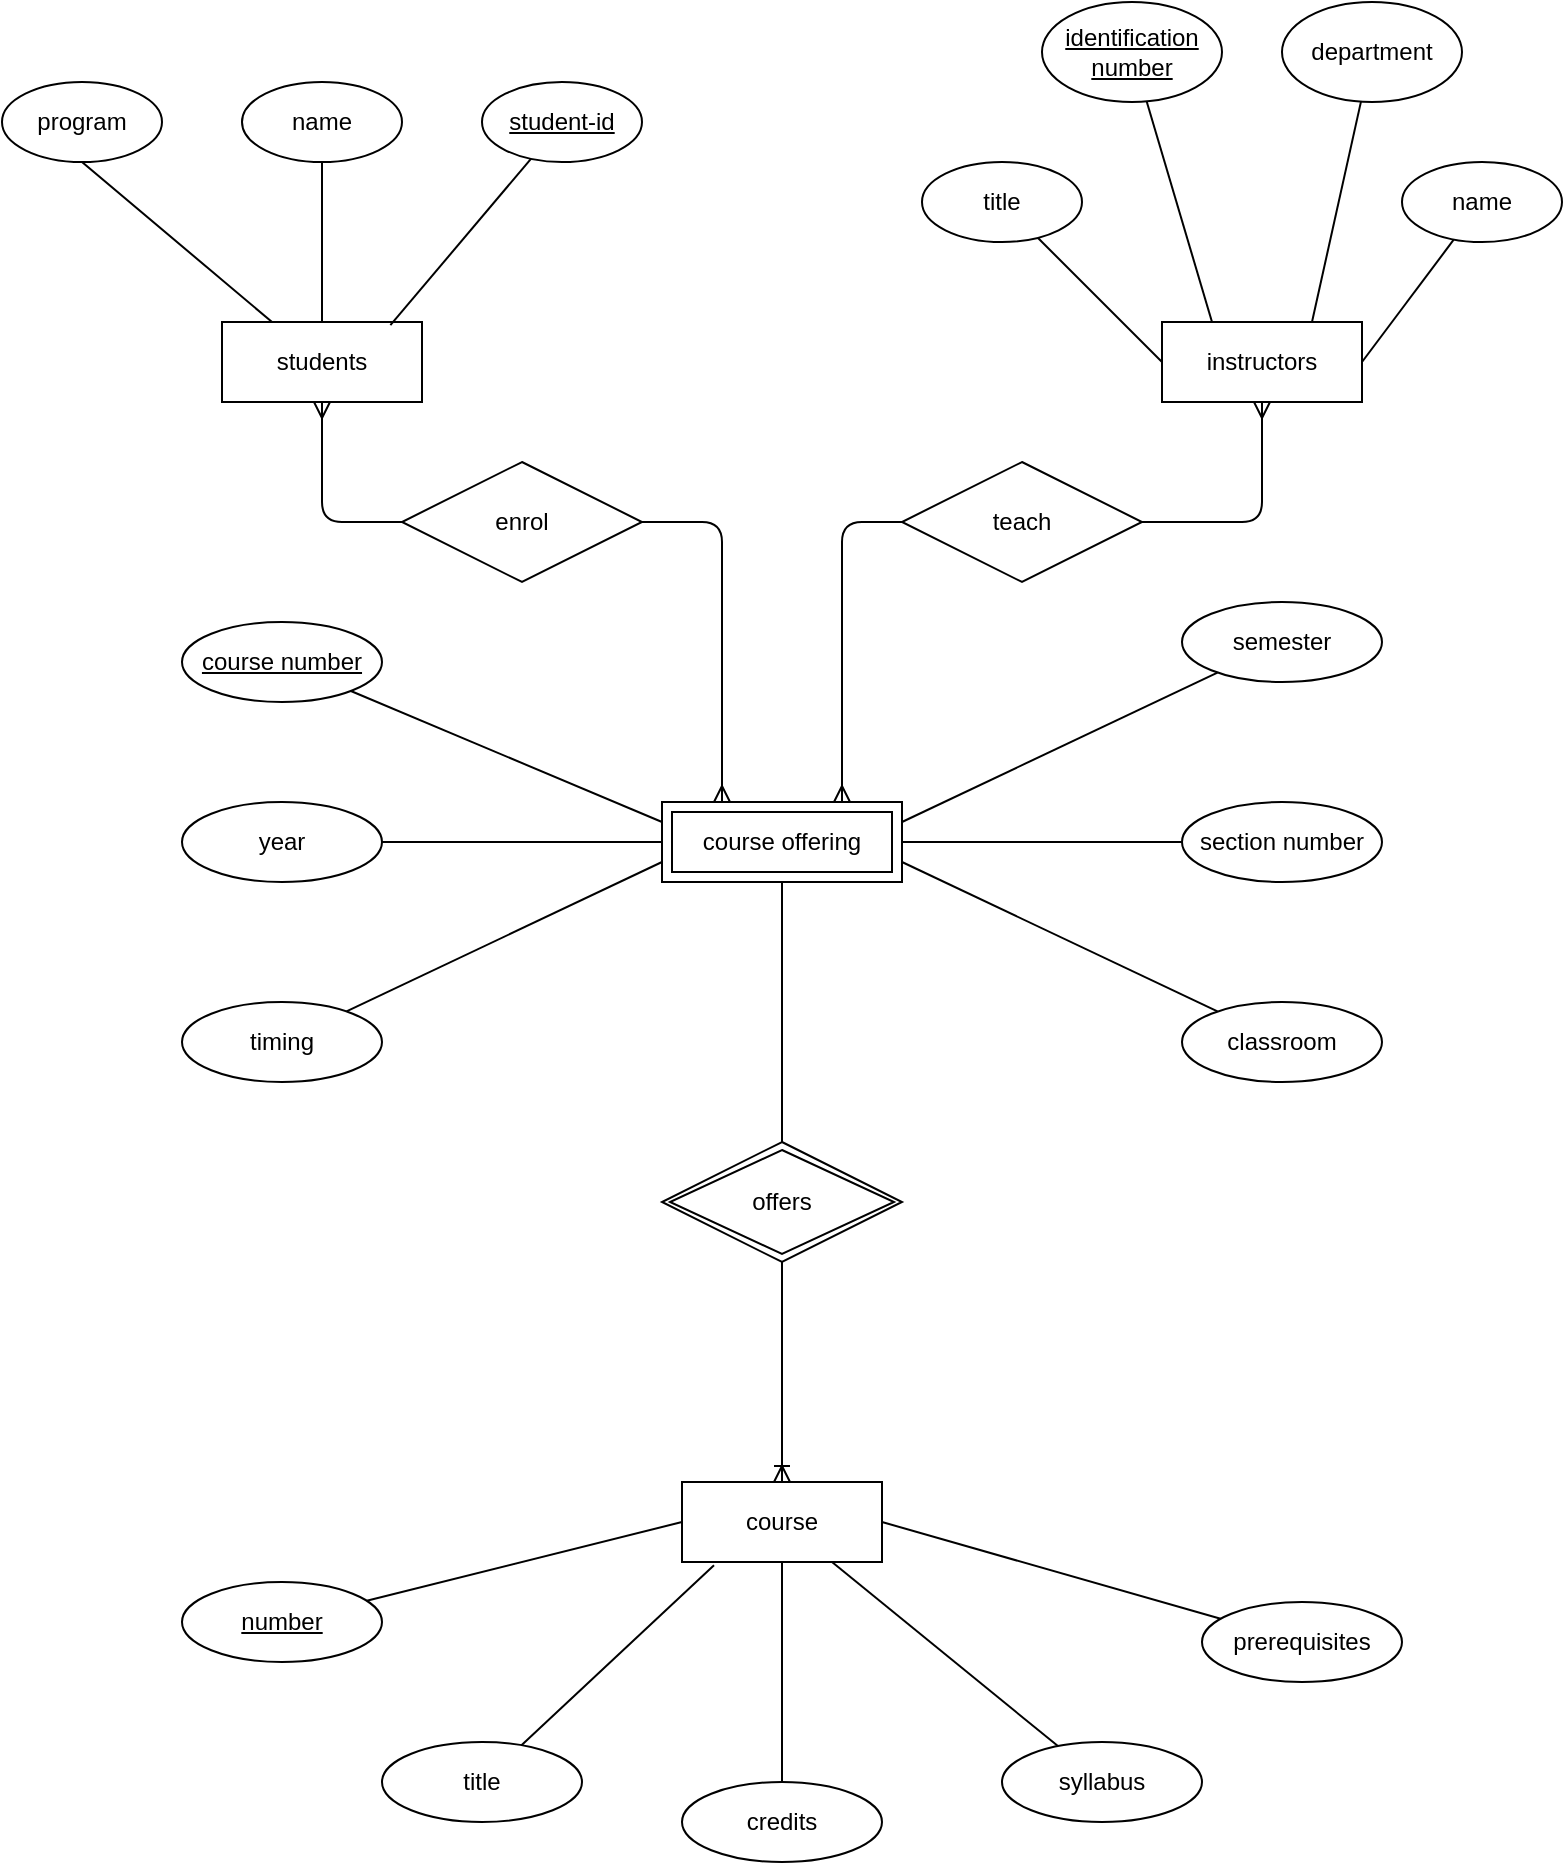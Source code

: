 <mxfile version="15.2.7" type="github">
  <diagram id="fSKn1g5LouyGD71tFnAy" name="Page-1">
    <mxGraphModel dx="1124" dy="590" grid="1" gridSize="10" guides="1" tooltips="1" connect="1" arrows="1" fold="1" page="1" pageScale="1" pageWidth="850" pageHeight="1100" math="0" shadow="0">
      <root>
        <mxCell id="0" />
        <mxCell id="1" parent="0" />
        <mxCell id="fj2gJjWuCTpzD3OsANuk-1" value="students" style="whiteSpace=wrap;html=1;align=center;" vertex="1" parent="1">
          <mxGeometry x="120" y="200" width="100" height="40" as="geometry" />
        </mxCell>
        <mxCell id="fj2gJjWuCTpzD3OsANuk-2" value="instructors" style="whiteSpace=wrap;html=1;align=center;" vertex="1" parent="1">
          <mxGeometry x="590" y="200" width="100" height="40" as="geometry" />
        </mxCell>
        <mxCell id="fj2gJjWuCTpzD3OsANuk-3" value="course" style="whiteSpace=wrap;html=1;align=center;" vertex="1" parent="1">
          <mxGeometry x="350" y="780" width="100" height="40" as="geometry" />
        </mxCell>
        <mxCell id="fj2gJjWuCTpzD3OsANuk-5" value="course offering" style="shape=ext;margin=3;double=1;whiteSpace=wrap;html=1;align=center;" vertex="1" parent="1">
          <mxGeometry x="340" y="440" width="120" height="40" as="geometry" />
        </mxCell>
        <mxCell id="fj2gJjWuCTpzD3OsANuk-36" style="edgeStyle=none;rounded=0;orthogonalLoop=1;jettySize=auto;html=1;entryX=0.842;entryY=0.04;entryDx=0;entryDy=0;entryPerimeter=0;endArrow=none;endFill=0;" edge="1" parent="1" source="fj2gJjWuCTpzD3OsANuk-6" target="fj2gJjWuCTpzD3OsANuk-1">
          <mxGeometry relative="1" as="geometry" />
        </mxCell>
        <mxCell id="fj2gJjWuCTpzD3OsANuk-6" value="student-id" style="ellipse;whiteSpace=wrap;html=1;align=center;fontStyle=4;" vertex="1" parent="1">
          <mxGeometry x="250" y="80" width="80" height="40" as="geometry" />
        </mxCell>
        <mxCell id="fj2gJjWuCTpzD3OsANuk-35" style="edgeStyle=none;rounded=0;orthogonalLoop=1;jettySize=auto;html=1;entryX=0.5;entryY=0;entryDx=0;entryDy=0;strokeColor=none;" edge="1" parent="1" source="fj2gJjWuCTpzD3OsANuk-9" target="fj2gJjWuCTpzD3OsANuk-1">
          <mxGeometry relative="1" as="geometry" />
        </mxCell>
        <mxCell id="fj2gJjWuCTpzD3OsANuk-44" style="edgeStyle=none;rounded=0;orthogonalLoop=1;jettySize=auto;html=1;strokeColor=default;endArrow=none;endFill=0;" edge="1" parent="1" source="fj2gJjWuCTpzD3OsANuk-9">
          <mxGeometry relative="1" as="geometry">
            <mxPoint x="170" y="200" as="targetPoint" />
          </mxGeometry>
        </mxCell>
        <mxCell id="fj2gJjWuCTpzD3OsANuk-9" value="name" style="ellipse;whiteSpace=wrap;html=1;align=center;" vertex="1" parent="1">
          <mxGeometry x="130" y="80" width="80" height="40" as="geometry" />
        </mxCell>
        <mxCell id="fj2gJjWuCTpzD3OsANuk-10" value="program" style="ellipse;whiteSpace=wrap;html=1;align=center;" vertex="1" parent="1">
          <mxGeometry x="10" y="80" width="80" height="40" as="geometry" />
        </mxCell>
        <mxCell id="fj2gJjWuCTpzD3OsANuk-38" style="edgeStyle=none;rounded=0;orthogonalLoop=1;jettySize=auto;html=1;entryX=0.25;entryY=0;entryDx=0;entryDy=0;endArrow=none;endFill=0;" edge="1" parent="1" source="fj2gJjWuCTpzD3OsANuk-11" target="fj2gJjWuCTpzD3OsANuk-2">
          <mxGeometry relative="1" as="geometry" />
        </mxCell>
        <mxCell id="fj2gJjWuCTpzD3OsANuk-11" value="identification number" style="ellipse;whiteSpace=wrap;html=1;align=center;fontStyle=4;" vertex="1" parent="1">
          <mxGeometry x="530" y="40" width="90" height="50" as="geometry" />
        </mxCell>
        <mxCell id="fj2gJjWuCTpzD3OsANuk-40" style="edgeStyle=none;rounded=0;orthogonalLoop=1;jettySize=auto;html=1;entryX=1;entryY=0.5;entryDx=0;entryDy=0;endArrow=none;endFill=0;" edge="1" parent="1" source="fj2gJjWuCTpzD3OsANuk-12" target="fj2gJjWuCTpzD3OsANuk-2">
          <mxGeometry relative="1" as="geometry" />
        </mxCell>
        <mxCell id="fj2gJjWuCTpzD3OsANuk-12" value="name" style="ellipse;whiteSpace=wrap;html=1;align=center;" vertex="1" parent="1">
          <mxGeometry x="710" y="120" width="80" height="40" as="geometry" />
        </mxCell>
        <mxCell id="fj2gJjWuCTpzD3OsANuk-37" style="edgeStyle=none;rounded=0;orthogonalLoop=1;jettySize=auto;html=1;entryX=0;entryY=0.5;entryDx=0;entryDy=0;endArrow=none;endFill=0;" edge="1" parent="1" source="fj2gJjWuCTpzD3OsANuk-14" target="fj2gJjWuCTpzD3OsANuk-2">
          <mxGeometry relative="1" as="geometry" />
        </mxCell>
        <mxCell id="fj2gJjWuCTpzD3OsANuk-14" value="title" style="ellipse;whiteSpace=wrap;html=1;align=center;" vertex="1" parent="1">
          <mxGeometry x="470" y="120" width="80" height="40" as="geometry" />
        </mxCell>
        <mxCell id="fj2gJjWuCTpzD3OsANuk-45" style="edgeStyle=none;rounded=0;orthogonalLoop=1;jettySize=auto;html=1;endArrow=none;endFill=0;strokeColor=default;entryX=0;entryY=0.5;entryDx=0;entryDy=0;" edge="1" parent="1" source="fj2gJjWuCTpzD3OsANuk-15" target="fj2gJjWuCTpzD3OsANuk-3">
          <mxGeometry relative="1" as="geometry">
            <mxPoint x="340" y="790" as="targetPoint" />
          </mxGeometry>
        </mxCell>
        <mxCell id="fj2gJjWuCTpzD3OsANuk-15" value="number" style="ellipse;whiteSpace=wrap;html=1;align=center;fontStyle=4;" vertex="1" parent="1">
          <mxGeometry x="100" y="830" width="100" height="40" as="geometry" />
        </mxCell>
        <mxCell id="fj2gJjWuCTpzD3OsANuk-46" style="edgeStyle=none;rounded=0;orthogonalLoop=1;jettySize=auto;html=1;entryX=0.16;entryY=1.04;entryDx=0;entryDy=0;entryPerimeter=0;endArrow=none;endFill=0;strokeColor=default;" edge="1" parent="1" source="fj2gJjWuCTpzD3OsANuk-16" target="fj2gJjWuCTpzD3OsANuk-3">
          <mxGeometry relative="1" as="geometry" />
        </mxCell>
        <mxCell id="fj2gJjWuCTpzD3OsANuk-16" value="title" style="ellipse;whiteSpace=wrap;html=1;align=center;" vertex="1" parent="1">
          <mxGeometry x="200" y="910" width="100" height="40" as="geometry" />
        </mxCell>
        <mxCell id="fj2gJjWuCTpzD3OsANuk-47" style="edgeStyle=none;rounded=0;orthogonalLoop=1;jettySize=auto;html=1;entryX=0.5;entryY=1;entryDx=0;entryDy=0;endArrow=none;endFill=0;strokeColor=default;" edge="1" parent="1" source="fj2gJjWuCTpzD3OsANuk-17" target="fj2gJjWuCTpzD3OsANuk-3">
          <mxGeometry relative="1" as="geometry" />
        </mxCell>
        <mxCell id="fj2gJjWuCTpzD3OsANuk-17" value="credits" style="ellipse;whiteSpace=wrap;html=1;align=center;" vertex="1" parent="1">
          <mxGeometry x="350" y="930" width="100" height="40" as="geometry" />
        </mxCell>
        <mxCell id="fj2gJjWuCTpzD3OsANuk-49" style="edgeStyle=none;rounded=0;orthogonalLoop=1;jettySize=auto;html=1;entryX=1;entryY=0.5;entryDx=0;entryDy=0;endArrow=none;endFill=0;strokeColor=default;" edge="1" parent="1" source="fj2gJjWuCTpzD3OsANuk-18" target="fj2gJjWuCTpzD3OsANuk-3">
          <mxGeometry relative="1" as="geometry" />
        </mxCell>
        <mxCell id="fj2gJjWuCTpzD3OsANuk-18" value="prerequisites" style="ellipse;whiteSpace=wrap;html=1;align=center;" vertex="1" parent="1">
          <mxGeometry x="610" y="840" width="100" height="40" as="geometry" />
        </mxCell>
        <mxCell id="fj2gJjWuCTpzD3OsANuk-48" style="edgeStyle=none;rounded=0;orthogonalLoop=1;jettySize=auto;html=1;entryX=0.75;entryY=1;entryDx=0;entryDy=0;endArrow=none;endFill=0;strokeColor=default;" edge="1" parent="1" source="fj2gJjWuCTpzD3OsANuk-19" target="fj2gJjWuCTpzD3OsANuk-3">
          <mxGeometry relative="1" as="geometry" />
        </mxCell>
        <mxCell id="fj2gJjWuCTpzD3OsANuk-19" value="syllabus" style="ellipse;whiteSpace=wrap;html=1;align=center;" vertex="1" parent="1">
          <mxGeometry x="510" y="910" width="100" height="40" as="geometry" />
        </mxCell>
        <mxCell id="fj2gJjWuCTpzD3OsANuk-27" style="rounded=0;orthogonalLoop=1;jettySize=auto;html=1;entryX=0;entryY=0.25;entryDx=0;entryDy=0;endArrow=none;endFill=0;" edge="1" parent="1" source="fj2gJjWuCTpzD3OsANuk-20" target="fj2gJjWuCTpzD3OsANuk-5">
          <mxGeometry relative="1" as="geometry" />
        </mxCell>
        <mxCell id="fj2gJjWuCTpzD3OsANuk-20" value="course number" style="ellipse;whiteSpace=wrap;html=1;align=center;fontStyle=4;" vertex="1" parent="1">
          <mxGeometry x="100" y="350" width="100" height="40" as="geometry" />
        </mxCell>
        <mxCell id="fj2gJjWuCTpzD3OsANuk-29" style="edgeStyle=orthogonalEdgeStyle;rounded=0;orthogonalLoop=1;jettySize=auto;html=1;entryX=0;entryY=0.5;entryDx=0;entryDy=0;endArrow=none;endFill=0;" edge="1" parent="1" source="fj2gJjWuCTpzD3OsANuk-21" target="fj2gJjWuCTpzD3OsANuk-5">
          <mxGeometry relative="1" as="geometry" />
        </mxCell>
        <mxCell id="fj2gJjWuCTpzD3OsANuk-21" value="year" style="ellipse;whiteSpace=wrap;html=1;align=center;" vertex="1" parent="1">
          <mxGeometry x="100" y="440" width="100" height="40" as="geometry" />
        </mxCell>
        <mxCell id="fj2gJjWuCTpzD3OsANuk-31" style="edgeStyle=none;rounded=0;orthogonalLoop=1;jettySize=auto;html=1;entryX=1;entryY=0.25;entryDx=0;entryDy=0;endArrow=none;endFill=0;" edge="1" parent="1" source="fj2gJjWuCTpzD3OsANuk-22" target="fj2gJjWuCTpzD3OsANuk-5">
          <mxGeometry relative="1" as="geometry" />
        </mxCell>
        <mxCell id="fj2gJjWuCTpzD3OsANuk-22" value="semester" style="ellipse;whiteSpace=wrap;html=1;align=center;" vertex="1" parent="1">
          <mxGeometry x="600" y="340" width="100" height="40" as="geometry" />
        </mxCell>
        <mxCell id="fj2gJjWuCTpzD3OsANuk-32" style="edgeStyle=none;rounded=0;orthogonalLoop=1;jettySize=auto;html=1;entryX=1;entryY=0.5;entryDx=0;entryDy=0;endArrow=none;endFill=0;" edge="1" parent="1" source="fj2gJjWuCTpzD3OsANuk-23" target="fj2gJjWuCTpzD3OsANuk-5">
          <mxGeometry relative="1" as="geometry" />
        </mxCell>
        <mxCell id="fj2gJjWuCTpzD3OsANuk-23" value="section number" style="ellipse;whiteSpace=wrap;html=1;align=center;" vertex="1" parent="1">
          <mxGeometry x="600" y="440" width="100" height="40" as="geometry" />
        </mxCell>
        <mxCell id="fj2gJjWuCTpzD3OsANuk-30" style="rounded=0;orthogonalLoop=1;jettySize=auto;html=1;entryX=0;entryY=0.75;entryDx=0;entryDy=0;endArrow=none;endFill=0;" edge="1" parent="1" source="fj2gJjWuCTpzD3OsANuk-24" target="fj2gJjWuCTpzD3OsANuk-5">
          <mxGeometry relative="1" as="geometry" />
        </mxCell>
        <mxCell id="fj2gJjWuCTpzD3OsANuk-24" value="timing" style="ellipse;whiteSpace=wrap;html=1;align=center;" vertex="1" parent="1">
          <mxGeometry x="100" y="540" width="100" height="40" as="geometry" />
        </mxCell>
        <mxCell id="fj2gJjWuCTpzD3OsANuk-33" style="edgeStyle=none;rounded=0;orthogonalLoop=1;jettySize=auto;html=1;entryX=1;entryY=0.75;entryDx=0;entryDy=0;endArrow=none;endFill=0;" edge="1" parent="1" source="fj2gJjWuCTpzD3OsANuk-25" target="fj2gJjWuCTpzD3OsANuk-5">
          <mxGeometry relative="1" as="geometry" />
        </mxCell>
        <mxCell id="fj2gJjWuCTpzD3OsANuk-25" value="classroom" style="ellipse;whiteSpace=wrap;html=1;align=center;" vertex="1" parent="1">
          <mxGeometry x="600" y="540" width="100" height="40" as="geometry" />
        </mxCell>
        <mxCell id="fj2gJjWuCTpzD3OsANuk-39" style="edgeStyle=none;rounded=0;orthogonalLoop=1;jettySize=auto;html=1;entryX=0.75;entryY=0;entryDx=0;entryDy=0;endArrow=none;endFill=0;" edge="1" parent="1" source="fj2gJjWuCTpzD3OsANuk-26" target="fj2gJjWuCTpzD3OsANuk-2">
          <mxGeometry relative="1" as="geometry" />
        </mxCell>
        <mxCell id="fj2gJjWuCTpzD3OsANuk-26" value="department" style="ellipse;whiteSpace=wrap;html=1;align=center;" vertex="1" parent="1">
          <mxGeometry x="650" y="40" width="90" height="50" as="geometry" />
        </mxCell>
        <mxCell id="fj2gJjWuCTpzD3OsANuk-43" value="" style="endArrow=none;html=1;rounded=0;exitX=0.5;exitY=1;exitDx=0;exitDy=0;entryX=0.25;entryY=0;entryDx=0;entryDy=0;" edge="1" parent="1" source="fj2gJjWuCTpzD3OsANuk-10" target="fj2gJjWuCTpzD3OsANuk-1">
          <mxGeometry relative="1" as="geometry">
            <mxPoint x="340" y="280" as="sourcePoint" />
            <mxPoint x="500" y="280" as="targetPoint" />
          </mxGeometry>
        </mxCell>
        <mxCell id="fj2gJjWuCTpzD3OsANuk-56" value="" style="fontSize=12;html=1;endArrow=ERmany;startArrow=ERmany;strokeColor=default;entryX=0.5;entryY=1;entryDx=0;entryDy=0;exitX=0.25;exitY=0;exitDx=0;exitDy=0;edgeStyle=orthogonalEdgeStyle;" edge="1" parent="1" source="fj2gJjWuCTpzD3OsANuk-5" target="fj2gJjWuCTpzD3OsANuk-1">
          <mxGeometry width="100" height="100" relative="1" as="geometry">
            <mxPoint x="370" y="330" as="sourcePoint" />
            <mxPoint x="470" y="230" as="targetPoint" />
            <Array as="points">
              <mxPoint x="370" y="300" />
              <mxPoint x="170" y="300" />
            </Array>
          </mxGeometry>
        </mxCell>
        <mxCell id="fj2gJjWuCTpzD3OsANuk-57" value="" style="fontSize=12;html=1;endArrow=ERmany;startArrow=none;strokeColor=default;entryX=0.5;entryY=1;entryDx=0;entryDy=0;exitX=1;exitY=0.5;exitDx=0;exitDy=0;edgeStyle=orthogonalEdgeStyle;" edge="1" parent="1" source="fj2gJjWuCTpzD3OsANuk-64" target="fj2gJjWuCTpzD3OsANuk-2">
          <mxGeometry width="100" height="100" relative="1" as="geometry">
            <mxPoint x="430" y="360" as="sourcePoint" />
            <mxPoint x="530" y="260" as="targetPoint" />
            <Array as="points">
              <mxPoint x="640" y="300" />
            </Array>
          </mxGeometry>
        </mxCell>
        <mxCell id="fj2gJjWuCTpzD3OsANuk-63" value="enrol" style="shape=rhombus;perimeter=rhombusPerimeter;whiteSpace=wrap;html=1;align=center;" vertex="1" parent="1">
          <mxGeometry x="210" y="270" width="120" height="60" as="geometry" />
        </mxCell>
        <mxCell id="fj2gJjWuCTpzD3OsANuk-64" value="teach" style="shape=rhombus;perimeter=rhombusPerimeter;whiteSpace=wrap;html=1;align=center;" vertex="1" parent="1">
          <mxGeometry x="460" y="270" width="120" height="60" as="geometry" />
        </mxCell>
        <mxCell id="fj2gJjWuCTpzD3OsANuk-65" value="" style="fontSize=12;html=1;endArrow=none;startArrow=ERmany;strokeColor=default;entryX=0;entryY=0.5;entryDx=0;entryDy=0;edgeStyle=orthogonalEdgeStyle;exitX=0.75;exitY=0;exitDx=0;exitDy=0;" edge="1" parent="1" source="fj2gJjWuCTpzD3OsANuk-5" target="fj2gJjWuCTpzD3OsANuk-64">
          <mxGeometry width="100" height="100" relative="1" as="geometry">
            <mxPoint x="420" y="400" as="sourcePoint" />
            <mxPoint x="640" y="240" as="targetPoint" />
            <Array as="points">
              <mxPoint x="430" y="300" />
            </Array>
          </mxGeometry>
        </mxCell>
        <mxCell id="fj2gJjWuCTpzD3OsANuk-69" value="" style="fontSize=12;html=1;endArrow=ERoneToMany;strokeColor=default;exitX=0.5;exitY=1;exitDx=0;exitDy=0;entryX=0.5;entryY=0;entryDx=0;entryDy=0;startArrow=none;" edge="1" parent="1" source="fj2gJjWuCTpzD3OsANuk-67" target="fj2gJjWuCTpzD3OsANuk-3">
          <mxGeometry width="100" height="100" relative="1" as="geometry">
            <mxPoint x="370" y="710" as="sourcePoint" />
            <mxPoint x="470" y="610" as="targetPoint" />
          </mxGeometry>
        </mxCell>
        <mxCell id="fj2gJjWuCTpzD3OsANuk-67" value="offers" style="shape=rhombus;double=1;perimeter=rhombusPerimeter;whiteSpace=wrap;html=1;align=center;" vertex="1" parent="1">
          <mxGeometry x="340" y="610" width="120" height="60" as="geometry" />
        </mxCell>
        <mxCell id="fj2gJjWuCTpzD3OsANuk-70" value="" style="fontSize=12;html=1;endArrow=none;strokeColor=default;exitX=0.5;exitY=1;exitDx=0;exitDy=0;entryX=0.5;entryY=0;entryDx=0;entryDy=0;" edge="1" parent="1" source="fj2gJjWuCTpzD3OsANuk-5" target="fj2gJjWuCTpzD3OsANuk-67">
          <mxGeometry width="100" height="100" relative="1" as="geometry">
            <mxPoint x="400" y="480" as="sourcePoint" />
            <mxPoint x="400" y="780" as="targetPoint" />
          </mxGeometry>
        </mxCell>
      </root>
    </mxGraphModel>
  </diagram>
</mxfile>
